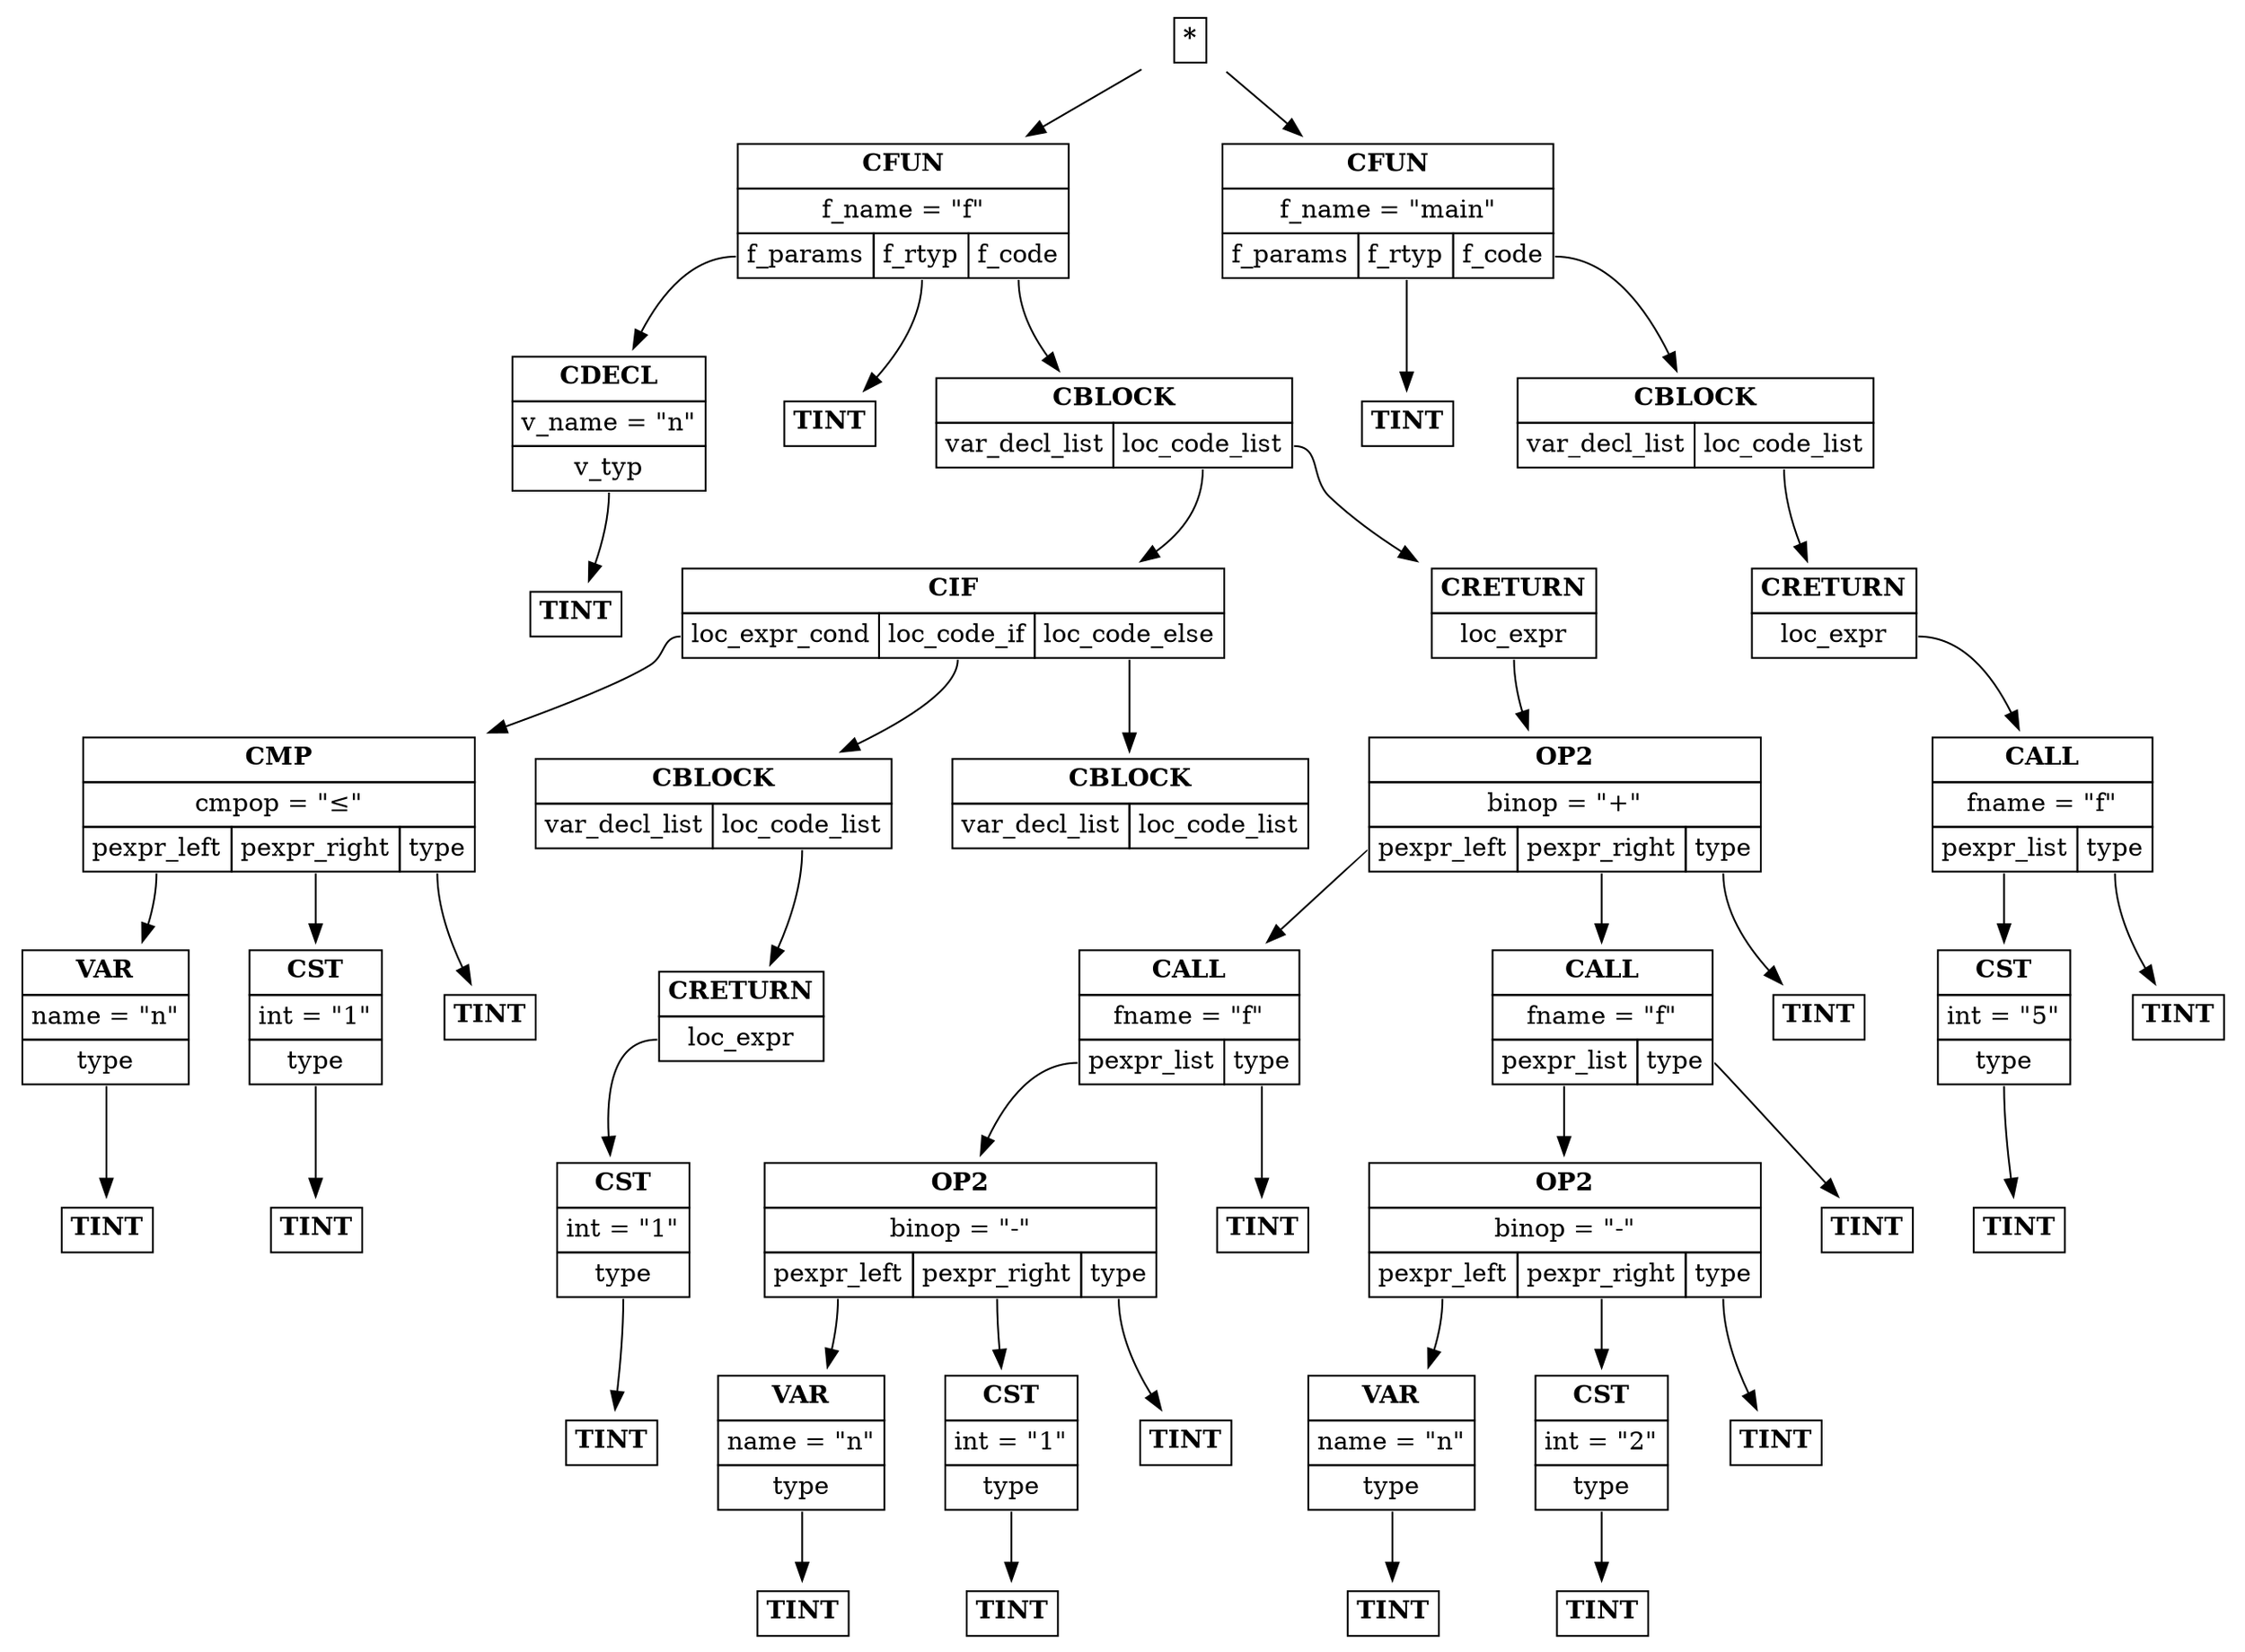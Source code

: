 digraph ast {
node [shape=plaintext];
root [label=<<table border='0' cellborder='1' cellspacing='0' cellpadding='4'><tr ><td colspan = '1'><b >*</b></td></tr></table>>]
CFUN_1 [label=<<table border='0' cellborder='1' cellspacing='0' cellpadding='4'><tr ><td colspan = '3'><b >CFUN</b></td></tr><tr ><td colspan = '3'>f_name = "f"</td></tr><tr ><td port='f_params'>f_params</td><td port='f_rtyp'>f_rtyp</td><td port='f_code'>f_code</td></tr></table>>]
root -> CFUN_1
CDECL_2 [label=<<table border='0' cellborder='1' cellspacing='0' cellpadding='4'><tr ><td colspan = '1'><b >CDECL</b></td></tr><tr ><td colspan = '1'>v_name = "n"</td></tr><tr ><td port='v_typ'>v_typ</td></tr></table>>]
CFUN_1:f_params -> CDECL_2
TINT_3 [label=<<table border='0' cellborder='1' cellspacing='0' cellpadding='4'><tr ><td colspan = '1'><b >TINT</b></td></tr></table>>]
CDECL_2:v_typ -> TINT_3
TINT_4 [label=<<table border='0' cellborder='1' cellspacing='0' cellpadding='4'><tr ><td colspan = '1'><b >TINT</b></td></tr></table>>]
CFUN_1:f_rtyp -> TINT_4
CBLOCK_5 [label=<<table border='0' cellborder='1' cellspacing='0' cellpadding='4'><tr ><td colspan = '2'><b >CBLOCK</b></td></tr><tr ><td port='var_decl_list'>var_decl_list</td><td port='loc_code_list'>loc_code_list</td></tr></table>>]
CFUN_1:f_code -> CBLOCK_5
CIF_6 [label=<<table border='0' cellborder='1' cellspacing='0' cellpadding='4'><tr ><td colspan = '3'><b >CIF</b></td></tr><tr ><td port='loc_expr_cond'>loc_expr_cond</td><td port='loc_code_if'>loc_code_if</td><td port='loc_code_else'>loc_code_else</td></tr></table>>]
CBLOCK_5:loc_code_list -> CIF_6
CMP_7 [label=<<table border='0' cellborder='1' cellspacing='0' cellpadding='4'><tr ><td colspan = '3'><b >CMP</b></td></tr><tr ><td colspan = '3'>cmpop = "&le;"</td></tr><tr ><td port='pexpr_left'>pexpr_left</td><td port='pexpr_right'>pexpr_right</td><td port='type'>type</td></tr></table>>]
CIF_6:loc_expr_cond -> CMP_7
VAR_8 [label=<<table border='0' cellborder='1' cellspacing='0' cellpadding='4'><tr ><td colspan = '1'><b >VAR</b></td></tr><tr ><td colspan = '1'>name = "n"</td></tr><tr ><td port='type'>type</td></tr></table>>]
CMP_7:pexpr_left -> VAR_8
TINT_9 [label=<<table border='0' cellborder='1' cellspacing='0' cellpadding='4'><tr ><td colspan = '1'><b >TINT</b></td></tr></table>>]
VAR_8:type -> TINT_9
CST_10 [label=<<table border='0' cellborder='1' cellspacing='0' cellpadding='4'><tr ><td colspan = '1'><b >CST</b></td></tr><tr ><td colspan = '1'>int = "1"</td></tr><tr ><td port='type'>type</td></tr></table>>]
CMP_7:pexpr_right -> CST_10
TINT_11 [label=<<table border='0' cellborder='1' cellspacing='0' cellpadding='4'><tr ><td colspan = '1'><b >TINT</b></td></tr></table>>]
CST_10:type -> TINT_11
TINT_12 [label=<<table border='0' cellborder='1' cellspacing='0' cellpadding='4'><tr ><td colspan = '1'><b >TINT</b></td></tr></table>>]
CMP_7:type -> TINT_12
CBLOCK_13 [label=<<table border='0' cellborder='1' cellspacing='0' cellpadding='4'><tr ><td colspan = '2'><b >CBLOCK</b></td></tr><tr ><td port='var_decl_list'>var_decl_list</td><td port='loc_code_list'>loc_code_list</td></tr></table>>]
CIF_6:loc_code_if -> CBLOCK_13
CRETURN_14 [label=<<table border='0' cellborder='1' cellspacing='0' cellpadding='4'><tr ><td colspan = '1'><b >CRETURN</b></td></tr><tr ><td port='loc_expr'>loc_expr</td></tr></table>>]
CBLOCK_13:loc_code_list -> CRETURN_14
CST_15 [label=<<table border='0' cellborder='1' cellspacing='0' cellpadding='4'><tr ><td colspan = '1'><b >CST</b></td></tr><tr ><td colspan = '1'>int = "1"</td></tr><tr ><td port='type'>type</td></tr></table>>]
CRETURN_14:loc_expr -> CST_15
TINT_16 [label=<<table border='0' cellborder='1' cellspacing='0' cellpadding='4'><tr ><td colspan = '1'><b >TINT</b></td></tr></table>>]
CST_15:type -> TINT_16
CBLOCK_17 [label=<<table border='0' cellborder='1' cellspacing='0' cellpadding='4'><tr ><td colspan = '2'><b >CBLOCK</b></td></tr><tr ><td port='var_decl_list'>var_decl_list</td><td port='loc_code_list'>loc_code_list</td></tr></table>>]
CIF_6:loc_code_else -> CBLOCK_17
CRETURN_18 [label=<<table border='0' cellborder='1' cellspacing='0' cellpadding='4'><tr ><td colspan = '1'><b >CRETURN</b></td></tr><tr ><td port='loc_expr'>loc_expr</td></tr></table>>]
CBLOCK_5:loc_code_list -> CRETURN_18
OP2_19 [label=<<table border='0' cellborder='1' cellspacing='0' cellpadding='4'><tr ><td colspan = '3'><b >OP2</b></td></tr><tr ><td colspan = '3'>binop = "+"</td></tr><tr ><td port='pexpr_left'>pexpr_left</td><td port='pexpr_right'>pexpr_right</td><td port='type'>type</td></tr></table>>]
CRETURN_18:loc_expr -> OP2_19
CALL_20 [label=<<table border='0' cellborder='1' cellspacing='0' cellpadding='4'><tr ><td colspan = '2'><b >CALL</b></td></tr><tr ><td colspan = '2'>fname = "f"</td></tr><tr ><td port='pexpr_list'>pexpr_list</td><td port='type'>type</td></tr></table>>]
OP2_19:pexpr_left -> CALL_20
OP2_21 [label=<<table border='0' cellborder='1' cellspacing='0' cellpadding='4'><tr ><td colspan = '3'><b >OP2</b></td></tr><tr ><td colspan = '3'>binop = "-"</td></tr><tr ><td port='pexpr_left'>pexpr_left</td><td port='pexpr_right'>pexpr_right</td><td port='type'>type</td></tr></table>>]
CALL_20:pexpr_list -> OP2_21
VAR_22 [label=<<table border='0' cellborder='1' cellspacing='0' cellpadding='4'><tr ><td colspan = '1'><b >VAR</b></td></tr><tr ><td colspan = '1'>name = "n"</td></tr><tr ><td port='type'>type</td></tr></table>>]
OP2_21:pexpr_left -> VAR_22
TINT_23 [label=<<table border='0' cellborder='1' cellspacing='0' cellpadding='4'><tr ><td colspan = '1'><b >TINT</b></td></tr></table>>]
VAR_22:type -> TINT_23
CST_24 [label=<<table border='0' cellborder='1' cellspacing='0' cellpadding='4'><tr ><td colspan = '1'><b >CST</b></td></tr><tr ><td colspan = '1'>int = "1"</td></tr><tr ><td port='type'>type</td></tr></table>>]
OP2_21:pexpr_right -> CST_24
TINT_25 [label=<<table border='0' cellborder='1' cellspacing='0' cellpadding='4'><tr ><td colspan = '1'><b >TINT</b></td></tr></table>>]
CST_24:type -> TINT_25
TINT_26 [label=<<table border='0' cellborder='1' cellspacing='0' cellpadding='4'><tr ><td colspan = '1'><b >TINT</b></td></tr></table>>]
OP2_21:type -> TINT_26
TINT_27 [label=<<table border='0' cellborder='1' cellspacing='0' cellpadding='4'><tr ><td colspan = '1'><b >TINT</b></td></tr></table>>]
CALL_20:type -> TINT_27
CALL_28 [label=<<table border='0' cellborder='1' cellspacing='0' cellpadding='4'><tr ><td colspan = '2'><b >CALL</b></td></tr><tr ><td colspan = '2'>fname = "f"</td></tr><tr ><td port='pexpr_list'>pexpr_list</td><td port='type'>type</td></tr></table>>]
OP2_19:pexpr_right -> CALL_28
OP2_29 [label=<<table border='0' cellborder='1' cellspacing='0' cellpadding='4'><tr ><td colspan = '3'><b >OP2</b></td></tr><tr ><td colspan = '3'>binop = "-"</td></tr><tr ><td port='pexpr_left'>pexpr_left</td><td port='pexpr_right'>pexpr_right</td><td port='type'>type</td></tr></table>>]
CALL_28:pexpr_list -> OP2_29
VAR_30 [label=<<table border='0' cellborder='1' cellspacing='0' cellpadding='4'><tr ><td colspan = '1'><b >VAR</b></td></tr><tr ><td colspan = '1'>name = "n"</td></tr><tr ><td port='type'>type</td></tr></table>>]
OP2_29:pexpr_left -> VAR_30
TINT_31 [label=<<table border='0' cellborder='1' cellspacing='0' cellpadding='4'><tr ><td colspan = '1'><b >TINT</b></td></tr></table>>]
VAR_30:type -> TINT_31
CST_32 [label=<<table border='0' cellborder='1' cellspacing='0' cellpadding='4'><tr ><td colspan = '1'><b >CST</b></td></tr><tr ><td colspan = '1'>int = "2"</td></tr><tr ><td port='type'>type</td></tr></table>>]
OP2_29:pexpr_right -> CST_32
TINT_33 [label=<<table border='0' cellborder='1' cellspacing='0' cellpadding='4'><tr ><td colspan = '1'><b >TINT</b></td></tr></table>>]
CST_32:type -> TINT_33
TINT_34 [label=<<table border='0' cellborder='1' cellspacing='0' cellpadding='4'><tr ><td colspan = '1'><b >TINT</b></td></tr></table>>]
OP2_29:type -> TINT_34
TINT_35 [label=<<table border='0' cellborder='1' cellspacing='0' cellpadding='4'><tr ><td colspan = '1'><b >TINT</b></td></tr></table>>]
CALL_28:type -> TINT_35
TINT_36 [label=<<table border='0' cellborder='1' cellspacing='0' cellpadding='4'><tr ><td colspan = '1'><b >TINT</b></td></tr></table>>]
OP2_19:type -> TINT_36
CFUN_37 [label=<<table border='0' cellborder='1' cellspacing='0' cellpadding='4'><tr ><td colspan = '3'><b >CFUN</b></td></tr><tr ><td colspan = '3'>f_name = "main"</td></tr><tr ><td port='f_params'>f_params</td><td port='f_rtyp'>f_rtyp</td><td port='f_code'>f_code</td></tr></table>>]
root -> CFUN_37
TINT_38 [label=<<table border='0' cellborder='1' cellspacing='0' cellpadding='4'><tr ><td colspan = '1'><b >TINT</b></td></tr></table>>]
CFUN_37:f_rtyp -> TINT_38
CBLOCK_39 [label=<<table border='0' cellborder='1' cellspacing='0' cellpadding='4'><tr ><td colspan = '2'><b >CBLOCK</b></td></tr><tr ><td port='var_decl_list'>var_decl_list</td><td port='loc_code_list'>loc_code_list</td></tr></table>>]
CFUN_37:f_code -> CBLOCK_39
CRETURN_40 [label=<<table border='0' cellborder='1' cellspacing='0' cellpadding='4'><tr ><td colspan = '1'><b >CRETURN</b></td></tr><tr ><td port='loc_expr'>loc_expr</td></tr></table>>]
CBLOCK_39:loc_code_list -> CRETURN_40
CALL_41 [label=<<table border='0' cellborder='1' cellspacing='0' cellpadding='4'><tr ><td colspan = '2'><b >CALL</b></td></tr><tr ><td colspan = '2'>fname = "f"</td></tr><tr ><td port='pexpr_list'>pexpr_list</td><td port='type'>type</td></tr></table>>]
CRETURN_40:loc_expr -> CALL_41
CST_42 [label=<<table border='0' cellborder='1' cellspacing='0' cellpadding='4'><tr ><td colspan = '1'><b >CST</b></td></tr><tr ><td colspan = '1'>int = "5"</td></tr><tr ><td port='type'>type</td></tr></table>>]
CALL_41:pexpr_list -> CST_42
TINT_43 [label=<<table border='0' cellborder='1' cellspacing='0' cellpadding='4'><tr ><td colspan = '1'><b >TINT</b></td></tr></table>>]
CST_42:type -> TINT_43
TINT_44 [label=<<table border='0' cellborder='1' cellspacing='0' cellpadding='4'><tr ><td colspan = '1'><b >TINT</b></td></tr></table>>]
CALL_41:type -> TINT_44
}